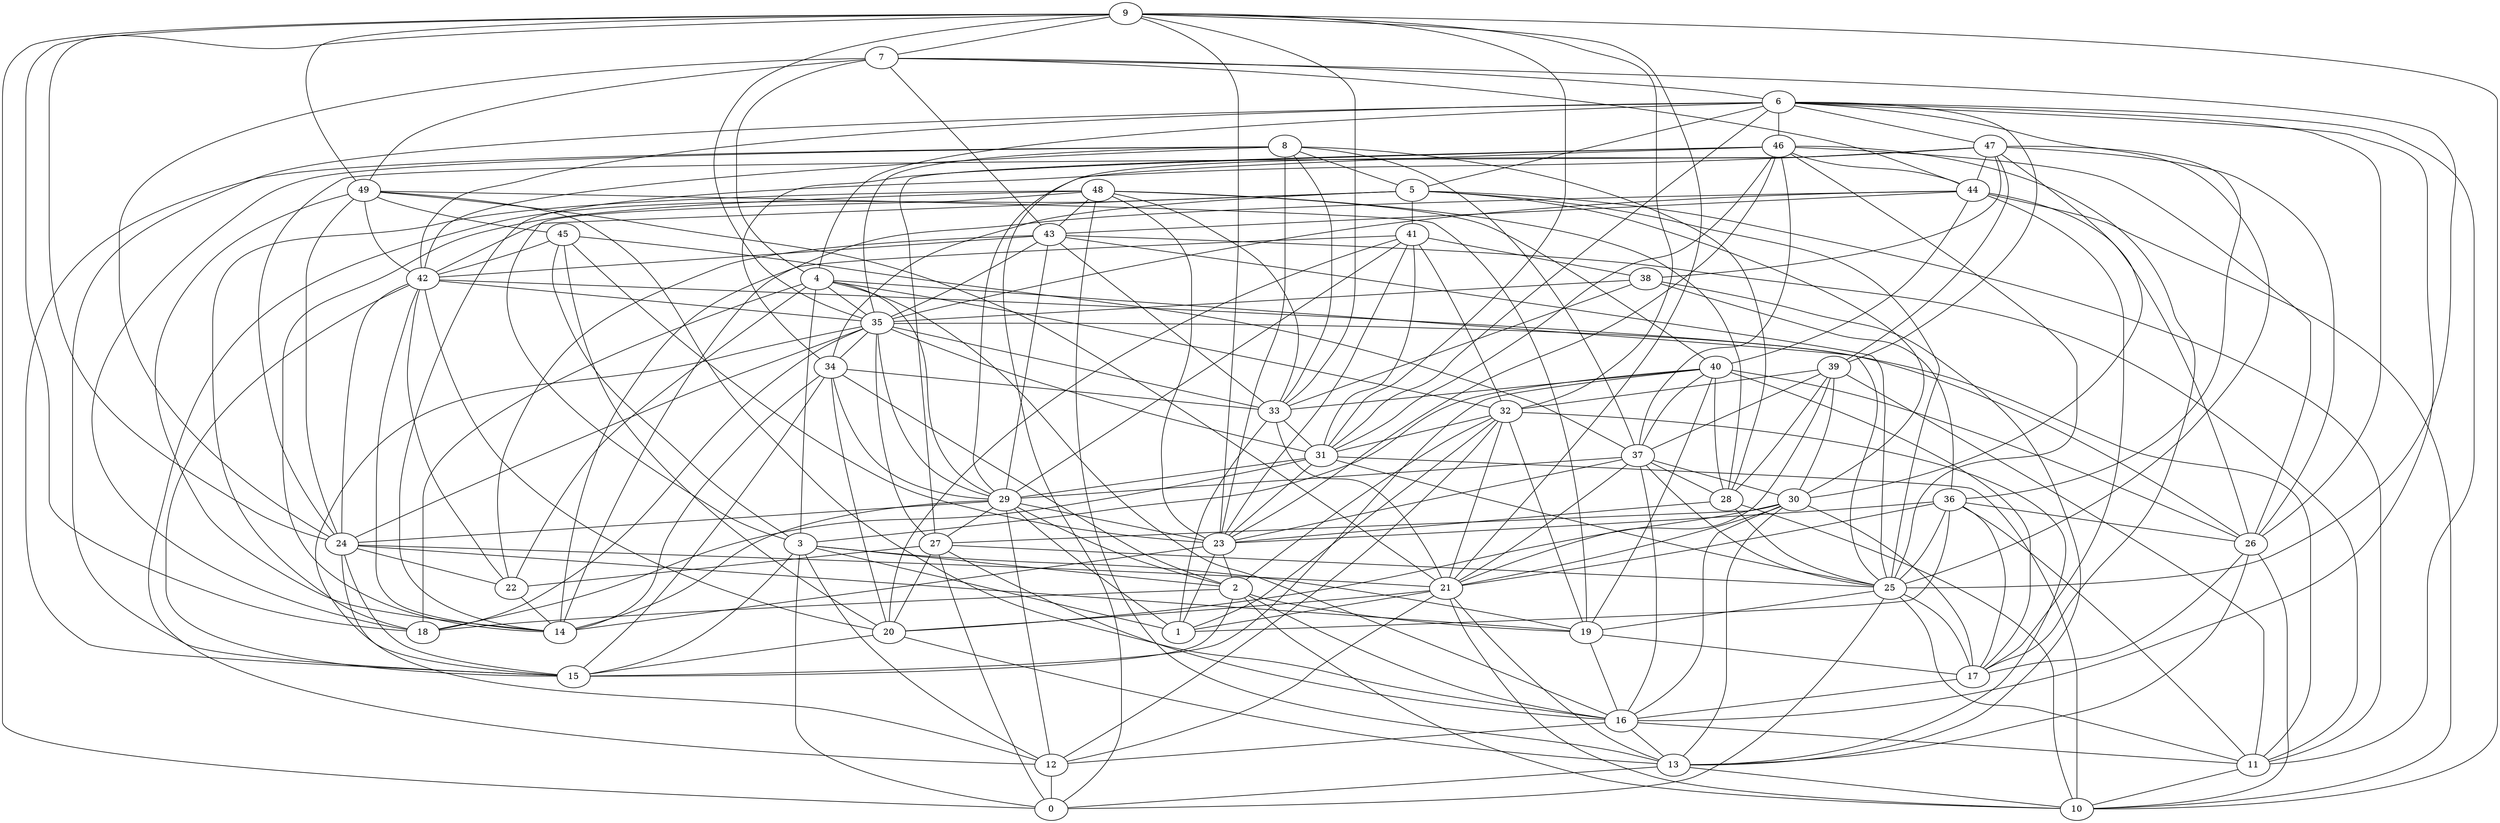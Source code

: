 digraph GG_graph {

subgraph G_graph {
edge [color = black]
"24" -> "19" [dir = none]
"24" -> "12" [dir = none]
"48" -> "14" [dir = none]
"48" -> "18" [dir = none]
"48" -> "3" [dir = none]
"22" -> "14" [dir = none]
"5" -> "30" [dir = none]
"5" -> "41" [dir = none]
"5" -> "34" [dir = none]
"5" -> "12" [dir = none]
"5" -> "42" [dir = none]
"5" -> "25" [dir = none]
"49" -> "45" [dir = none]
"49" -> "14" [dir = none]
"42" -> "22" [dir = none]
"42" -> "15" [dir = none]
"42" -> "24" [dir = none]
"42" -> "14" [dir = none]
"42" -> "35" [dir = none]
"4" -> "3" [dir = none]
"4" -> "29" [dir = none]
"4" -> "16" [dir = none]
"4" -> "25" [dir = none]
"9" -> "49" [dir = none]
"9" -> "21" [dir = none]
"9" -> "23" [dir = none]
"9" -> "35" [dir = none]
"9" -> "32" [dir = none]
"9" -> "18" [dir = none]
"9" -> "7" [dir = none]
"7" -> "44" [dir = none]
"7" -> "4" [dir = none]
"31" -> "29" [dir = none]
"31" -> "18" [dir = none]
"31" -> "23" [dir = none]
"31" -> "25" [dir = none]
"33" -> "21" [dir = none]
"33" -> "31" [dir = none]
"8" -> "23" [dir = none]
"8" -> "28" [dir = none]
"8" -> "18" [dir = none]
"8" -> "5" [dir = none]
"8" -> "35" [dir = none]
"8" -> "33" [dir = none]
"38" -> "13" [dir = none]
"38" -> "36" [dir = none]
"38" -> "33" [dir = none]
"12" -> "0" [dir = none]
"44" -> "40" [dir = none]
"44" -> "14" [dir = none]
"44" -> "43" [dir = none]
"44" -> "10" [dir = none]
"44" -> "35" [dir = none]
"44" -> "17" [dir = none]
"47" -> "38" [dir = none]
"47" -> "14" [dir = none]
"47" -> "24" [dir = none]
"47" -> "29" [dir = none]
"47" -> "30" [dir = none]
"16" -> "13" [dir = none]
"16" -> "11" [dir = none]
"27" -> "25" [dir = none]
"27" -> "22" [dir = none]
"27" -> "16" [dir = none]
"35" -> "18" [dir = none]
"35" -> "15" [dir = none]
"35" -> "27" [dir = none]
"35" -> "31" [dir = none]
"35" -> "33" [dir = none]
"35" -> "11" [dir = none]
"35" -> "34" [dir = none]
"43" -> "42" [dir = none]
"43" -> "11" [dir = none]
"36" -> "1" [dir = none]
"36" -> "17" [dir = none]
"36" -> "23" [dir = none]
"36" -> "26" [dir = none]
"26" -> "17" [dir = none]
"26" -> "10" [dir = none]
"26" -> "13" [dir = none]
"32" -> "19" [dir = none]
"32" -> "1" [dir = none]
"32" -> "21" [dir = none]
"32" -> "12" [dir = none]
"2" -> "10" [dir = none]
"2" -> "16" [dir = none]
"2" -> "18" [dir = none]
"25" -> "0" [dir = none]
"25" -> "19" [dir = none]
"34" -> "14" [dir = none]
"11" -> "10" [dir = none]
"39" -> "30" [dir = none]
"39" -> "11" [dir = none]
"20" -> "13" [dir = none]
"20" -> "15" [dir = none]
"29" -> "2" [dir = none]
"29" -> "14" [dir = none]
"29" -> "12" [dir = none]
"29" -> "1" [dir = none]
"3" -> "0" [dir = none]
"3" -> "1" [dir = none]
"3" -> "2" [dir = none]
"3" -> "12" [dir = none]
"6" -> "11" [dir = none]
"6" -> "31" [dir = none]
"6" -> "25" [dir = none]
"6" -> "39" [dir = none]
"6" -> "42" [dir = none]
"6" -> "26" [dir = none]
"6" -> "5" [dir = none]
"6" -> "15" [dir = none]
"30" -> "27" [dir = none]
"30" -> "17" [dir = none]
"30" -> "21" [dir = none]
"30" -> "16" [dir = none]
"45" -> "37" [dir = none]
"45" -> "3" [dir = none]
"45" -> "20" [dir = none]
"45" -> "23" [dir = none]
"45" -> "42" [dir = none]
"41" -> "32" [dir = none]
"41" -> "14" [dir = none]
"41" -> "20" [dir = none]
"41" -> "23" [dir = none]
"41" -> "38" [dir = none]
"28" -> "23" [dir = none]
"46" -> "34" [dir = none]
"46" -> "31" [dir = none]
"46" -> "17" [dir = none]
"46" -> "23" [dir = none]
"46" -> "44" [dir = none]
"46" -> "0" [dir = none]
"46" -> "37" [dir = none]
"21" -> "12" [dir = none]
"21" -> "20" [dir = none]
"23" -> "14" [dir = none]
"23" -> "2" [dir = none]
"37" -> "21" [dir = none]
"37" -> "25" [dir = none]
"40" -> "15" [dir = none]
"40" -> "37" [dir = none]
"40" -> "26" [dir = none]
"40" -> "19" [dir = none]
"40" -> "3" [dir = none]
"40" -> "28" [dir = none]
"40" -> "17" [dir = none]
"17" -> "16" [dir = none]
"40" -> "33" [dir = none]
"39" -> "28" [dir = none]
"9" -> "31" [dir = none]
"24" -> "21" [dir = none]
"3" -> "15" [dir = none]
"47" -> "26" [dir = none]
"4" -> "32" [dir = none]
"2" -> "15" [dir = none]
"37" -> "29" [dir = none]
"13" -> "10" [dir = none]
"32" -> "13" [dir = none]
"6" -> "47" [dir = none]
"43" -> "29" [dir = none]
"4" -> "35" [dir = none]
"4" -> "22" [dir = none]
"21" -> "13" [dir = none]
"16" -> "12" [dir = none]
"46" -> "25" [dir = none]
"29" -> "27" [dir = none]
"4" -> "18" [dir = none]
"35" -> "24" [dir = none]
"38" -> "35" [dir = none]
"43" -> "22" [dir = none]
"8" -> "37" [dir = none]
"8" -> "15" [dir = none]
"37" -> "30" [dir = none]
"31" -> "10" [dir = none]
"39" -> "21" [dir = none]
"49" -> "21" [dir = none]
"34" -> "33" [dir = none]
"34" -> "29" [dir = none]
"32" -> "2" [dir = none]
"47" -> "44" [dir = none]
"43" -> "35" [dir = none]
"48" -> "43" [dir = none]
"9" -> "24" [dir = none]
"5" -> "11" [dir = none]
"49" -> "19" [dir = none]
"7" -> "24" [dir = none]
"19" -> "17" [dir = none]
"47" -> "36" [dir = none]
"8" -> "42" [dir = none]
"36" -> "25" [dir = none]
"24" -> "22" [dir = none]
"28" -> "10" [dir = none]
"7" -> "49" [dir = none]
"24" -> "15" [dir = none]
"48" -> "33" [dir = none]
"9" -> "10" [dir = none]
"47" -> "39" [dir = none]
"41" -> "29" [dir = none]
"9" -> "0" [dir = none]
"46" -> "26" [dir = none]
"28" -> "25" [dir = none]
"49" -> "16" [dir = none]
"36" -> "11" [dir = none]
"44" -> "26" [dir = none]
"7" -> "25" [dir = none]
"49" -> "24" [dir = none]
"48" -> "40" [dir = none]
"2" -> "19" [dir = none]
"34" -> "2" [dir = none]
"42" -> "26" [dir = none]
"43" -> "33" [dir = none]
"32" -> "31" [dir = none]
"48" -> "13" [dir = none]
"34" -> "20" [dir = none]
"48" -> "28" [dir = none]
"34" -> "15" [dir = none]
"23" -> "1" [dir = none]
"36" -> "21" [dir = none]
"37" -> "23" [dir = none]
"39" -> "37" [dir = none]
"25" -> "11" [dir = none]
"41" -> "31" [dir = none]
"9" -> "33" [dir = none]
"21" -> "1" [dir = none]
"7" -> "43" [dir = none]
"37" -> "28" [dir = none]
"49" -> "42" [dir = none]
"29" -> "24" [dir = none]
"33" -> "1" [dir = none]
"19" -> "16" [dir = none]
"30" -> "13" [dir = none]
"3" -> "19" [dir = none]
"30" -> "20" [dir = none]
"48" -> "23" [dir = none]
"6" -> "4" [dir = none]
"27" -> "20" [dir = none]
"21" -> "10" [dir = none]
"46" -> "27" [dir = none]
"43" -> "25" [dir = none]
"37" -> "16" [dir = none]
"42" -> "20" [dir = none]
"35" -> "29" [dir = none]
"6" -> "16" [dir = none]
"13" -> "0" [dir = none]
"6" -> "46" [dir = none]
"39" -> "32" [dir = none]
"7" -> "6" [dir = none]
"29" -> "23" [dir = none]
"27" -> "0" [dir = none]
"25" -> "17" [dir = none]
}

}
